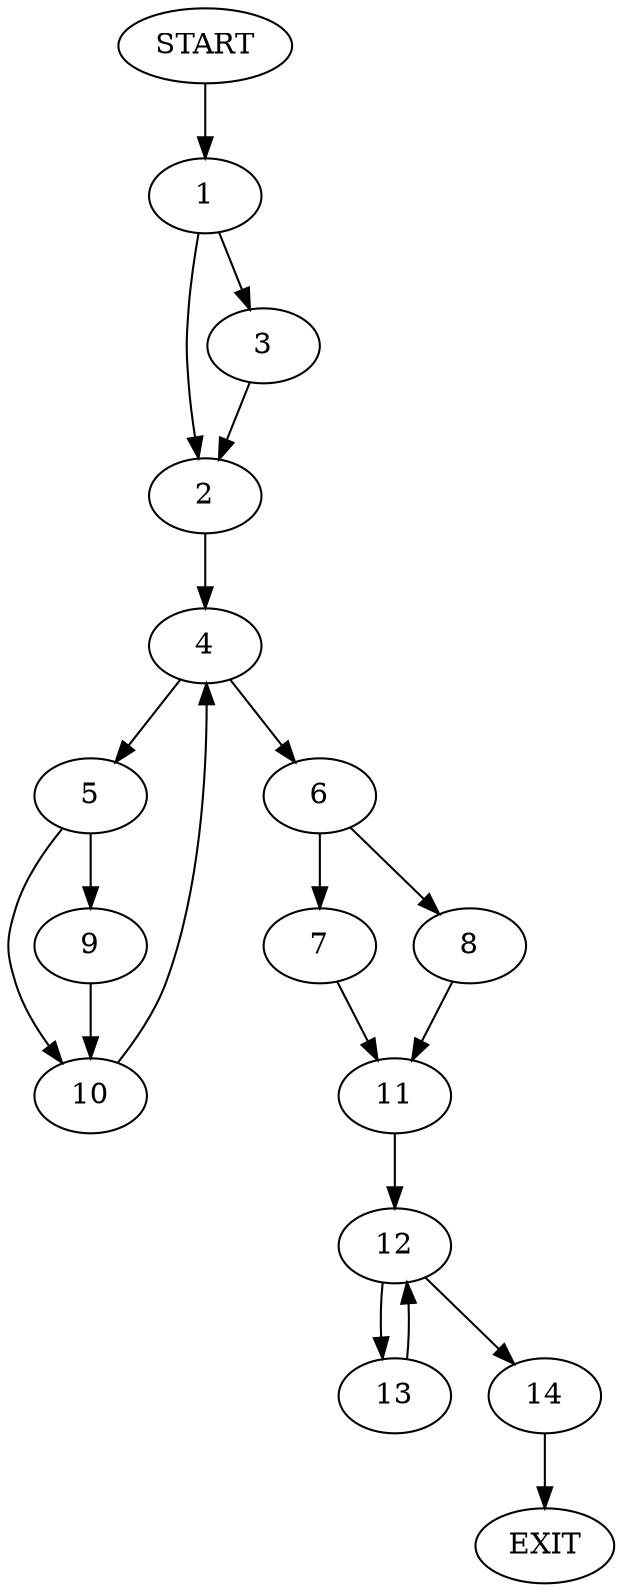 digraph {
0 [label="START"]
15 [label="EXIT"]
0 -> 1
1 -> 2
1 -> 3
2 -> 4
3 -> 2
4 -> 5
4 -> 6
6 -> 7
6 -> 8
5 -> 9
5 -> 10
9 -> 10
10 -> 4
7 -> 11
8 -> 11
11 -> 12
12 -> 13
12 -> 14
14 -> 15
13 -> 12
}
